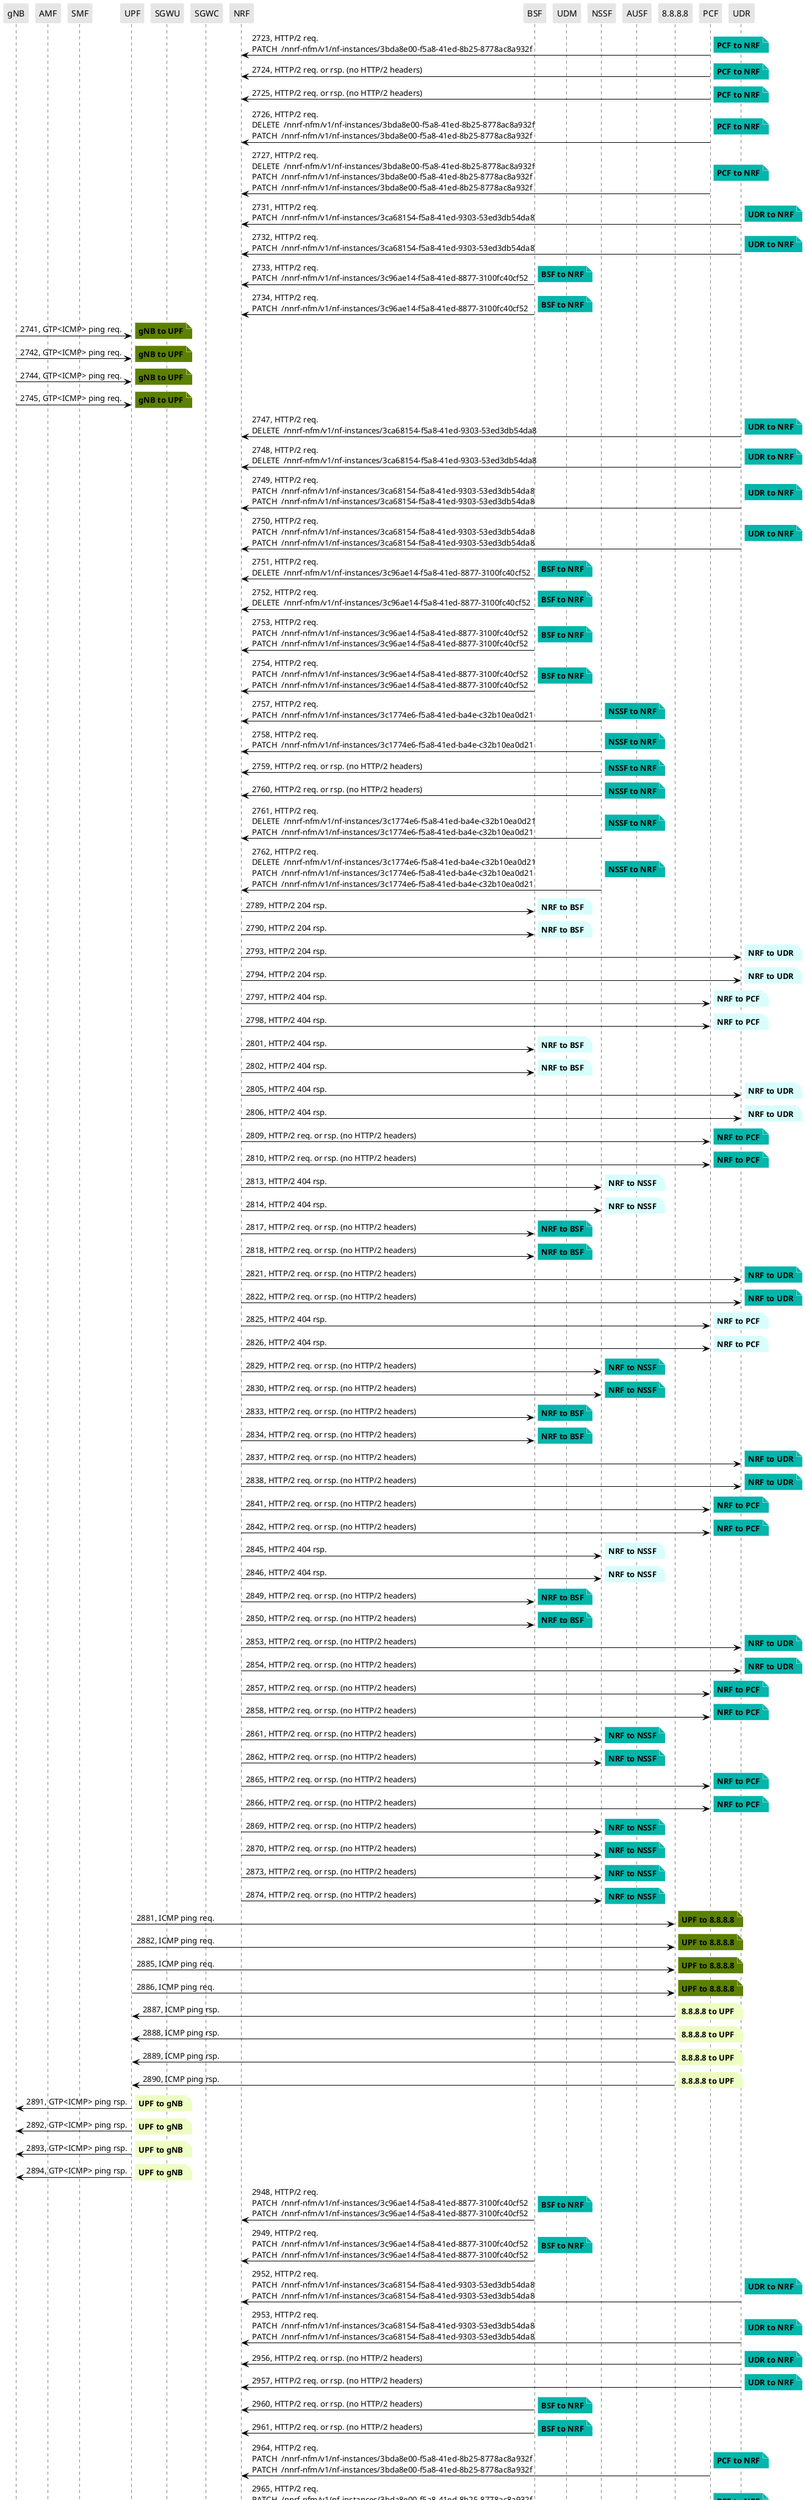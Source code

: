 @startuml
skinparam shadowing false
skinparam NoteBorderColor white
skinparam sequence {
    ArrowColor black
    LifeLineBorderColor black
    LifeLineBackgroundColor black
    ParticipantBorderColor white
    ParticipantBackgroundColor #e6e6e6
}
participant "gNB"
participant "AMF"
participant "SMF"
participant "UPF"
participant "SGWU"
participant "SGWC"
participant "NRF"
participant "BSF"
participant "UDM"
participant "NSSF"
participant "AUSF"
participant "8.8.8.8"
participant "PCF"
participant "UDR"

"PCF" -> "NRF": 2723, HTTP/2 req.\nPATCH  /nnrf-nfm/v1/nf-instances/3bda8e00-f5a8-41ed-8b25-8778ac8a932f

note right #03B5AA
**PCF to NRF**
end note

"PCF" -> "NRF": 2724, HTTP/2 req. or rsp. (no HTTP/2 headers)

note right #03B5AA
**PCF to NRF**
end note

"PCF" -> "NRF": 2725, HTTP/2 req. or rsp. (no HTTP/2 headers)

note right #03B5AA
**PCF to NRF**
end note

"PCF" -> "NRF": 2726, HTTP/2 req.\nDELETE  /nnrf-nfm/v1/nf-instances/3bda8e00-f5a8-41ed-8b25-8778ac8a932f\nPATCH  /nnrf-nfm/v1/nf-instances/3bda8e00-f5a8-41ed-8b25-8778ac8a932f

note right #03B5AA
**PCF to NRF**
end note

"PCF" -> "NRF": 2727, HTTP/2 req.\nDELETE  /nnrf-nfm/v1/nf-instances/3bda8e00-f5a8-41ed-8b25-8778ac8a932f\nPATCH  /nnrf-nfm/v1/nf-instances/3bda8e00-f5a8-41ed-8b25-8778ac8a932f\nPATCH  /nnrf-nfm/v1/nf-instances/3bda8e00-f5a8-41ed-8b25-8778ac8a932f

note right #03B5AA
**PCF to NRF**
end note

"UDR" -> "NRF": 2731, HTTP/2 req.\nPATCH  /nnrf-nfm/v1/nf-instances/3ca68154-f5a8-41ed-9303-53ed3db54da8

note right #03B5AA
**UDR to NRF**
end note

"UDR" -> "NRF": 2732, HTTP/2 req.\nPATCH  /nnrf-nfm/v1/nf-instances/3ca68154-f5a8-41ed-9303-53ed3db54da8

note right #03B5AA
**UDR to NRF**
end note

"BSF" -> "NRF": 2733, HTTP/2 req.\nPATCH  /nnrf-nfm/v1/nf-instances/3c96ae14-f5a8-41ed-8877-3100fc40cf52

note right #03B5AA
**BSF to NRF**
end note

"BSF" -> "NRF": 2734, HTTP/2 req.\nPATCH  /nnrf-nfm/v1/nf-instances/3c96ae14-f5a8-41ed-8877-3100fc40cf52

note right #03B5AA
**BSF to NRF**
end note

"gNB" -> "UPF": 2741, GTP<ICMP> ping req.

note right #5C8001
**gNB to UPF**
end note

"gNB" -> "UPF": 2742, GTP<ICMP> ping req.

note right #5C8001
**gNB to UPF**
end note

"gNB" -> "UPF": 2744, GTP<ICMP> ping req.

note right #5C8001
**gNB to UPF**
end note

"gNB" -> "UPF": 2745, GTP<ICMP> ping req.

note right #5C8001
**gNB to UPF**
end note

"UDR" -> "NRF": 2747, HTTP/2 req.\nDELETE  /nnrf-nfm/v1/nf-instances/3ca68154-f5a8-41ed-9303-53ed3db54da8

note right #03B5AA
**UDR to NRF**
end note

"UDR" -> "NRF": 2748, HTTP/2 req.\nDELETE  /nnrf-nfm/v1/nf-instances/3ca68154-f5a8-41ed-9303-53ed3db54da8

note right #03B5AA
**UDR to NRF**
end note

"UDR" -> "NRF": 2749, HTTP/2 req.\nPATCH  /nnrf-nfm/v1/nf-instances/3ca68154-f5a8-41ed-9303-53ed3db54da8\nPATCH  /nnrf-nfm/v1/nf-instances/3ca68154-f5a8-41ed-9303-53ed3db54da8

note right #03B5AA
**UDR to NRF**
end note

"UDR" -> "NRF": 2750, HTTP/2 req.\nPATCH  /nnrf-nfm/v1/nf-instances/3ca68154-f5a8-41ed-9303-53ed3db54da8\nPATCH  /nnrf-nfm/v1/nf-instances/3ca68154-f5a8-41ed-9303-53ed3db54da8

note right #03B5AA
**UDR to NRF**
end note

"BSF" -> "NRF": 2751, HTTP/2 req.\nDELETE  /nnrf-nfm/v1/nf-instances/3c96ae14-f5a8-41ed-8877-3100fc40cf52

note right #03B5AA
**BSF to NRF**
end note

"BSF" -> "NRF": 2752, HTTP/2 req.\nDELETE  /nnrf-nfm/v1/nf-instances/3c96ae14-f5a8-41ed-8877-3100fc40cf52

note right #03B5AA
**BSF to NRF**
end note

"BSF" -> "NRF": 2753, HTTP/2 req.\nPATCH  /nnrf-nfm/v1/nf-instances/3c96ae14-f5a8-41ed-8877-3100fc40cf52\nPATCH  /nnrf-nfm/v1/nf-instances/3c96ae14-f5a8-41ed-8877-3100fc40cf52

note right #03B5AA
**BSF to NRF**
end note

"BSF" -> "NRF": 2754, HTTP/2 req.\nPATCH  /nnrf-nfm/v1/nf-instances/3c96ae14-f5a8-41ed-8877-3100fc40cf52\nPATCH  /nnrf-nfm/v1/nf-instances/3c96ae14-f5a8-41ed-8877-3100fc40cf52

note right #03B5AA
**BSF to NRF**
end note

"NSSF" -> "NRF": 2757, HTTP/2 req.\nPATCH  /nnrf-nfm/v1/nf-instances/3c1774e6-f5a8-41ed-ba4e-c32b10ea0d21

note right #03B5AA
**NSSF to NRF**
end note

"NSSF" -> "NRF": 2758, HTTP/2 req.\nPATCH  /nnrf-nfm/v1/nf-instances/3c1774e6-f5a8-41ed-ba4e-c32b10ea0d21

note right #03B5AA
**NSSF to NRF**
end note

"NSSF" -> "NRF": 2759, HTTP/2 req. or rsp. (no HTTP/2 headers)

note right #03B5AA
**NSSF to NRF**
end note

"NSSF" -> "NRF": 2760, HTTP/2 req. or rsp. (no HTTP/2 headers)

note right #03B5AA
**NSSF to NRF**
end note

"NSSF" -> "NRF": 2761, HTTP/2 req.\nDELETE  /nnrf-nfm/v1/nf-instances/3c1774e6-f5a8-41ed-ba4e-c32b10ea0d21\nPATCH  /nnrf-nfm/v1/nf-instances/3c1774e6-f5a8-41ed-ba4e-c32b10ea0d21

note right #03B5AA
**NSSF to NRF**
end note

"NSSF" -> "NRF": 2762, HTTP/2 req.\nDELETE  /nnrf-nfm/v1/nf-instances/3c1774e6-f5a8-41ed-ba4e-c32b10ea0d21\nPATCH  /nnrf-nfm/v1/nf-instances/3c1774e6-f5a8-41ed-ba4e-c32b10ea0d21\nPATCH  /nnrf-nfm/v1/nf-instances/3c1774e6-f5a8-41ed-ba4e-c32b10ea0d21

note right #03B5AA
**NSSF to NRF**
end note

"NRF" -> "BSF": 2789, HTTP/2 204 rsp.

note right #D7FEFC
**NRF to BSF**
end note

"NRF" -> "BSF": 2790, HTTP/2 204 rsp.

note right #D7FEFC
**NRF to BSF**
end note

"NRF" -> "UDR": 2793, HTTP/2 204 rsp.

note right #D7FEFC
**NRF to UDR**
end note

"NRF" -> "UDR": 2794, HTTP/2 204 rsp.

note right #D7FEFC
**NRF to UDR**
end note

"NRF" -> "PCF": 2797, HTTP/2 404 rsp.

note right #D7FEFC
**NRF to PCF**
end note

"NRF" -> "PCF": 2798, HTTP/2 404 rsp.

note right #D7FEFC
**NRF to PCF**
end note

"NRF" -> "BSF": 2801, HTTP/2 404 rsp.

note right #D7FEFC
**NRF to BSF**
end note

"NRF" -> "BSF": 2802, HTTP/2 404 rsp.

note right #D7FEFC
**NRF to BSF**
end note

"NRF" -> "UDR": 2805, HTTP/2 404 rsp.

note right #D7FEFC
**NRF to UDR**
end note

"NRF" -> "UDR": 2806, HTTP/2 404 rsp.

note right #D7FEFC
**NRF to UDR**
end note

"NRF" -> "PCF": 2809, HTTP/2 req. or rsp. (no HTTP/2 headers)

note right #03B5AA
**NRF to PCF**
end note

"NRF" -> "PCF": 2810, HTTP/2 req. or rsp. (no HTTP/2 headers)

note right #03B5AA
**NRF to PCF**
end note

"NRF" -> "NSSF": 2813, HTTP/2 404 rsp.

note right #D7FEFC
**NRF to NSSF**
end note

"NRF" -> "NSSF": 2814, HTTP/2 404 rsp.

note right #D7FEFC
**NRF to NSSF**
end note

"NRF" -> "BSF": 2817, HTTP/2 req. or rsp. (no HTTP/2 headers)

note right #03B5AA
**NRF to BSF**
end note

"NRF" -> "BSF": 2818, HTTP/2 req. or rsp. (no HTTP/2 headers)

note right #03B5AA
**NRF to BSF**
end note

"NRF" -> "UDR": 2821, HTTP/2 req. or rsp. (no HTTP/2 headers)

note right #03B5AA
**NRF to UDR**
end note

"NRF" -> "UDR": 2822, HTTP/2 req. or rsp. (no HTTP/2 headers)

note right #03B5AA
**NRF to UDR**
end note

"NRF" -> "PCF": 2825, HTTP/2 404 rsp.

note right #D7FEFC
**NRF to PCF**
end note

"NRF" -> "PCF": 2826, HTTP/2 404 rsp.

note right #D7FEFC
**NRF to PCF**
end note

"NRF" -> "NSSF": 2829, HTTP/2 req. or rsp. (no HTTP/2 headers)

note right #03B5AA
**NRF to NSSF**
end note

"NRF" -> "NSSF": 2830, HTTP/2 req. or rsp. (no HTTP/2 headers)

note right #03B5AA
**NRF to NSSF**
end note

"NRF" -> "BSF": 2833, HTTP/2 req. or rsp. (no HTTP/2 headers)

note right #03B5AA
**NRF to BSF**
end note

"NRF" -> "BSF": 2834, HTTP/2 req. or rsp. (no HTTP/2 headers)

note right #03B5AA
**NRF to BSF**
end note

"NRF" -> "UDR": 2837, HTTP/2 req. or rsp. (no HTTP/2 headers)

note right #03B5AA
**NRF to UDR**
end note

"NRF" -> "UDR": 2838, HTTP/2 req. or rsp. (no HTTP/2 headers)

note right #03B5AA
**NRF to UDR**
end note

"NRF" -> "PCF": 2841, HTTP/2 req. or rsp. (no HTTP/2 headers)

note right #03B5AA
**NRF to PCF**
end note

"NRF" -> "PCF": 2842, HTTP/2 req. or rsp. (no HTTP/2 headers)

note right #03B5AA
**NRF to PCF**
end note

"NRF" -> "NSSF": 2845, HTTP/2 404 rsp.

note right #D7FEFC
**NRF to NSSF**
end note

"NRF" -> "NSSF": 2846, HTTP/2 404 rsp.

note right #D7FEFC
**NRF to NSSF**
end note

"NRF" -> "BSF": 2849, HTTP/2 req. or rsp. (no HTTP/2 headers)

note right #03B5AA
**NRF to BSF**
end note

"NRF" -> "BSF": 2850, HTTP/2 req. or rsp. (no HTTP/2 headers)

note right #03B5AA
**NRF to BSF**
end note

"NRF" -> "UDR": 2853, HTTP/2 req. or rsp. (no HTTP/2 headers)

note right #03B5AA
**NRF to UDR**
end note

"NRF" -> "UDR": 2854, HTTP/2 req. or rsp. (no HTTP/2 headers)

note right #03B5AA
**NRF to UDR**
end note

"NRF" -> "PCF": 2857, HTTP/2 req. or rsp. (no HTTP/2 headers)

note right #03B5AA
**NRF to PCF**
end note

"NRF" -> "PCF": 2858, HTTP/2 req. or rsp. (no HTTP/2 headers)

note right #03B5AA
**NRF to PCF**
end note

"NRF" -> "NSSF": 2861, HTTP/2 req. or rsp. (no HTTP/2 headers)

note right #03B5AA
**NRF to NSSF**
end note

"NRF" -> "NSSF": 2862, HTTP/2 req. or rsp. (no HTTP/2 headers)

note right #03B5AA
**NRF to NSSF**
end note

"NRF" -> "PCF": 2865, HTTP/2 req. or rsp. (no HTTP/2 headers)

note right #03B5AA
**NRF to PCF**
end note

"NRF" -> "PCF": 2866, HTTP/2 req. or rsp. (no HTTP/2 headers)

note right #03B5AA
**NRF to PCF**
end note

"NRF" -> "NSSF": 2869, HTTP/2 req. or rsp. (no HTTP/2 headers)

note right #03B5AA
**NRF to NSSF**
end note

"NRF" -> "NSSF": 2870, HTTP/2 req. or rsp. (no HTTP/2 headers)

note right #03B5AA
**NRF to NSSF**
end note

"NRF" -> "NSSF": 2873, HTTP/2 req. or rsp. (no HTTP/2 headers)

note right #03B5AA
**NRF to NSSF**
end note

"NRF" -> "NSSF": 2874, HTTP/2 req. or rsp. (no HTTP/2 headers)

note right #03B5AA
**NRF to NSSF**
end note

"UPF" -> "8.8.8.8": 2881, ICMP ping req.

note right #5C8001
**UPF to 8.8.8.8**
end note

"UPF" -> "8.8.8.8": 2882, ICMP ping req.

note right #5C8001
**UPF to 8.8.8.8**
end note

"UPF" -> "8.8.8.8": 2885, ICMP ping req.

note right #5C8001
**UPF to 8.8.8.8**
end note

"UPF" -> "8.8.8.8": 2886, ICMP ping req.

note right #5C8001
**UPF to 8.8.8.8**
end note

"8.8.8.8" -> "UPF": 2887, ICMP ping rsp.

note right #EDFEC2
**8.8.8.8 to UPF**
end note

"8.8.8.8" -> "UPF": 2888, ICMP ping rsp.

note right #EDFEC2
**8.8.8.8 to UPF**
end note

"8.8.8.8" -> "UPF": 2889, ICMP ping rsp.

note right #EDFEC2
**8.8.8.8 to UPF**
end note

"8.8.8.8" -> "UPF": 2890, ICMP ping rsp.

note right #EDFEC2
**8.8.8.8 to UPF**
end note

"UPF" -> "gNB": 2891, GTP<ICMP> ping rsp.

note right #EDFEC2
**UPF to gNB**
end note

"UPF" -> "gNB": 2892, GTP<ICMP> ping rsp.

note right #EDFEC2
**UPF to gNB**
end note

"UPF" -> "gNB": 2893, GTP<ICMP> ping rsp.

note right #EDFEC2
**UPF to gNB**
end note

"UPF" -> "gNB": 2894, GTP<ICMP> ping rsp.

note right #EDFEC2
**UPF to gNB**
end note

"BSF" -> "NRF": 2948, HTTP/2 req.\nPATCH  /nnrf-nfm/v1/nf-instances/3c96ae14-f5a8-41ed-8877-3100fc40cf52\nPATCH  /nnrf-nfm/v1/nf-instances/3c96ae14-f5a8-41ed-8877-3100fc40cf52

note right #03B5AA
**BSF to NRF**
end note

"BSF" -> "NRF": 2949, HTTP/2 req.\nPATCH  /nnrf-nfm/v1/nf-instances/3c96ae14-f5a8-41ed-8877-3100fc40cf52\nPATCH  /nnrf-nfm/v1/nf-instances/3c96ae14-f5a8-41ed-8877-3100fc40cf52

note right #03B5AA
**BSF to NRF**
end note

"UDR" -> "NRF": 2952, HTTP/2 req.\nPATCH  /nnrf-nfm/v1/nf-instances/3ca68154-f5a8-41ed-9303-53ed3db54da8\nPATCH  /nnrf-nfm/v1/nf-instances/3ca68154-f5a8-41ed-9303-53ed3db54da8

note right #03B5AA
**UDR to NRF**
end note

"UDR" -> "NRF": 2953, HTTP/2 req.\nPATCH  /nnrf-nfm/v1/nf-instances/3ca68154-f5a8-41ed-9303-53ed3db54da8\nPATCH  /nnrf-nfm/v1/nf-instances/3ca68154-f5a8-41ed-9303-53ed3db54da8

note right #03B5AA
**UDR to NRF**
end note

"UDR" -> "NRF": 2956, HTTP/2 req. or rsp. (no HTTP/2 headers)

note right #03B5AA
**UDR to NRF**
end note

"UDR" -> "NRF": 2957, HTTP/2 req. or rsp. (no HTTP/2 headers)

note right #03B5AA
**UDR to NRF**
end note

"BSF" -> "NRF": 2960, HTTP/2 req. or rsp. (no HTTP/2 headers)

note right #03B5AA
**BSF to NRF**
end note

"BSF" -> "NRF": 2961, HTTP/2 req. or rsp. (no HTTP/2 headers)

note right #03B5AA
**BSF to NRF**
end note

"PCF" -> "NRF": 2964, HTTP/2 req.\nPATCH  /nnrf-nfm/v1/nf-instances/3bda8e00-f5a8-41ed-8b25-8778ac8a932f\nPATCH  /nnrf-nfm/v1/nf-instances/3bda8e00-f5a8-41ed-8b25-8778ac8a932f

note right #03B5AA
**PCF to NRF**
end note

"PCF" -> "NRF": 2965, HTTP/2 req.\nPATCH  /nnrf-nfm/v1/nf-instances/3bda8e00-f5a8-41ed-8b25-8778ac8a932f\nPATCH  /nnrf-nfm/v1/nf-instances/3bda8e00-f5a8-41ed-8b25-8778ac8a932f

note right #03B5AA
**PCF to NRF**
end note

"PCF" -> "NRF": 2968, HTTP/2 req. or rsp. (no HTTP/2 headers)

note right #03B5AA
**PCF to NRF**
end note

"PCF" -> "NRF": 2969, HTTP/2 req. or rsp. (no HTTP/2 headers)

note right #03B5AA
**PCF to NRF**
end note

"NRF" -> "UDR": 2972, HTTP/2 200 rsp.

note right #D7FEFC
**NRF to UDR**
end note

"NRF" -> "UDR": 2973, HTTP/2 200 rsp.

note right #D7FEFC
**NRF to UDR**
end note

"NRF" -> "BSF": 2976, HTTP/2 200 rsp.

note right #D7FEFC
**NRF to BSF**
end note

"NRF" -> "BSF": 2977, HTTP/2 200 rsp.

note right #D7FEFC
**NRF to BSF**
end note

"NRF" -> "UDR": 2980, HTTP/2 req. or rsp. (no HTTP/2 headers)

note right #03B5AA
**NRF to UDR**
end note

@enduml

